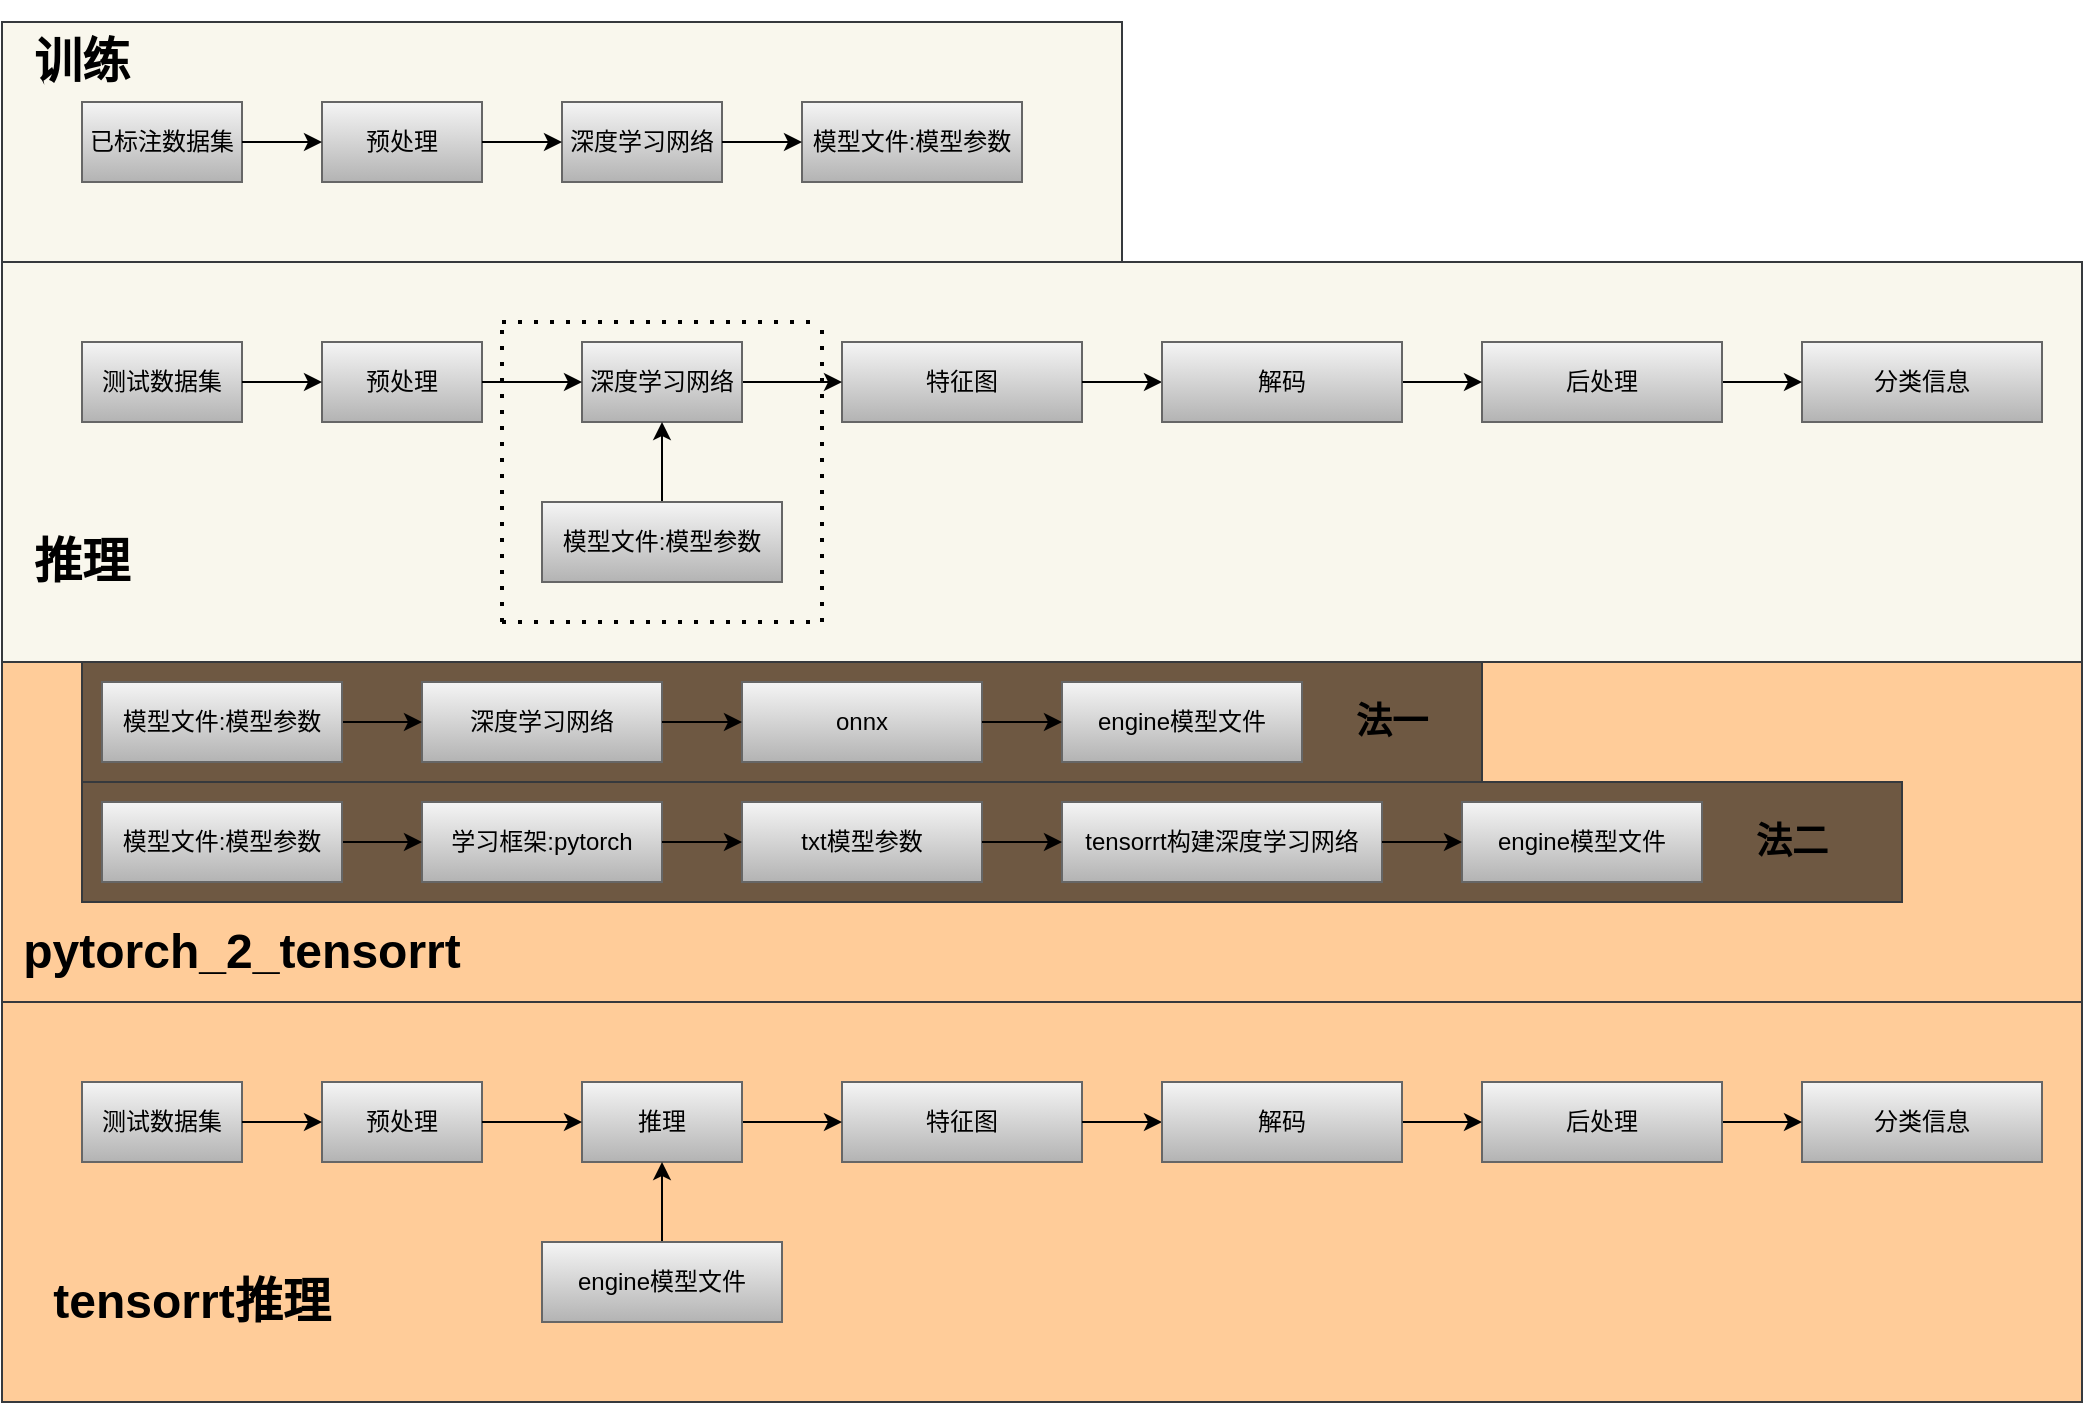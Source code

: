 <mxfile version="14.6.12" type="github">
  <diagram id="8UxI5zDDSqNZYO5CYFuw" name="第 1 页">
    <mxGraphModel dx="826" dy="430" grid="1" gridSize="10" guides="1" tooltips="1" connect="1" arrows="1" fold="1" page="1" pageScale="1" pageWidth="3300" pageHeight="4681" math="0" shadow="0">
      <root>
        <mxCell id="0" />
        <mxCell id="1" parent="0" />
        <mxCell id="91bVKzT9zRqBgBeDqGgl-28" value="" style="group" vertex="1" connectable="0" parent="1">
          <mxGeometry x="200" y="40" width="560" height="120" as="geometry" />
        </mxCell>
        <mxCell id="91bVKzT9zRqBgBeDqGgl-25" value="" style="rounded=0;whiteSpace=wrap;html=1;fillColor=#f9f7ed;strokeColor=#36393d;" vertex="1" parent="91bVKzT9zRqBgBeDqGgl-28">
          <mxGeometry width="560" height="120" as="geometry" />
        </mxCell>
        <mxCell id="91bVKzT9zRqBgBeDqGgl-1" value="已标注数据集" style="rounded=0;whiteSpace=wrap;html=1;gradientColor=#b3b3b3;fillColor=#f5f5f5;strokeColor=#666666;" vertex="1" parent="91bVKzT9zRqBgBeDqGgl-28">
          <mxGeometry x="40" y="40" width="80" height="40" as="geometry" />
        </mxCell>
        <mxCell id="91bVKzT9zRqBgBeDqGgl-2" value="预处理" style="rounded=0;whiteSpace=wrap;html=1;gradientColor=#b3b3b3;fillColor=#f5f5f5;strokeColor=#666666;" vertex="1" parent="91bVKzT9zRqBgBeDqGgl-28">
          <mxGeometry x="160" y="40" width="80" height="40" as="geometry" />
        </mxCell>
        <mxCell id="91bVKzT9zRqBgBeDqGgl-6" value="" style="edgeStyle=orthogonalEdgeStyle;rounded=0;orthogonalLoop=1;jettySize=auto;html=1;" edge="1" parent="91bVKzT9zRqBgBeDqGgl-28" source="91bVKzT9zRqBgBeDqGgl-1" target="91bVKzT9zRqBgBeDqGgl-2">
          <mxGeometry relative="1" as="geometry" />
        </mxCell>
        <mxCell id="91bVKzT9zRqBgBeDqGgl-3" value="深度学习网络" style="rounded=0;whiteSpace=wrap;html=1;gradientColor=#b3b3b3;fillColor=#f5f5f5;strokeColor=#666666;" vertex="1" parent="91bVKzT9zRqBgBeDqGgl-28">
          <mxGeometry x="280" y="40" width="80" height="40" as="geometry" />
        </mxCell>
        <mxCell id="91bVKzT9zRqBgBeDqGgl-7" value="" style="edgeStyle=orthogonalEdgeStyle;rounded=0;orthogonalLoop=1;jettySize=auto;html=1;" edge="1" parent="91bVKzT9zRqBgBeDqGgl-28" source="91bVKzT9zRqBgBeDqGgl-2" target="91bVKzT9zRqBgBeDqGgl-3">
          <mxGeometry relative="1" as="geometry" />
        </mxCell>
        <mxCell id="91bVKzT9zRqBgBeDqGgl-4" value="模型文件:模型参数" style="rounded=0;whiteSpace=wrap;html=1;gradientColor=#b3b3b3;fillColor=#f5f5f5;strokeColor=#666666;" vertex="1" parent="91bVKzT9zRqBgBeDqGgl-28">
          <mxGeometry x="400" y="40" width="110" height="40" as="geometry" />
        </mxCell>
        <mxCell id="91bVKzT9zRqBgBeDqGgl-8" value="" style="edgeStyle=orthogonalEdgeStyle;rounded=0;orthogonalLoop=1;jettySize=auto;html=1;" edge="1" parent="91bVKzT9zRqBgBeDqGgl-28" source="91bVKzT9zRqBgBeDqGgl-3" target="91bVKzT9zRqBgBeDqGgl-4">
          <mxGeometry relative="1" as="geometry" />
        </mxCell>
        <mxCell id="91bVKzT9zRqBgBeDqGgl-32" value="&lt;h1&gt;训练&lt;/h1&gt;" style="text;html=1;strokeColor=none;fillColor=none;align=center;verticalAlign=middle;whiteSpace=wrap;rounded=0;" vertex="1" parent="91bVKzT9zRqBgBeDqGgl-28">
          <mxGeometry width="80" height="40" as="geometry" />
        </mxCell>
        <mxCell id="91bVKzT9zRqBgBeDqGgl-145" value="" style="group;fillColor=#ffcc99;strokeColor=#36393d;" vertex="1" connectable="0" parent="1">
          <mxGeometry x="200" y="360" width="1040" height="370" as="geometry" />
        </mxCell>
        <mxCell id="91bVKzT9zRqBgBeDqGgl-144" value="" style="group" vertex="1" connectable="0" parent="91bVKzT9zRqBgBeDqGgl-145">
          <mxGeometry width="1040" height="370" as="geometry" />
        </mxCell>
        <mxCell id="91bVKzT9zRqBgBeDqGgl-142" value="" style="rounded=0;whiteSpace=wrap;html=1;fillColor=#ffcc99;strokeColor=#36393d;" vertex="1" parent="91bVKzT9zRqBgBeDqGgl-144">
          <mxGeometry width="1040" height="170" as="geometry" />
        </mxCell>
        <mxCell id="91bVKzT9zRqBgBeDqGgl-143" value="&lt;h1&gt;pytorch_2_tensorrt&lt;/h1&gt;" style="text;html=1;strokeColor=none;fillColor=none;align=center;verticalAlign=middle;whiteSpace=wrap;rounded=0;" vertex="1" parent="91bVKzT9zRqBgBeDqGgl-144">
          <mxGeometry x="10" y="130" width="220" height="30" as="geometry" />
        </mxCell>
        <mxCell id="91bVKzT9zRqBgBeDqGgl-148" value="" style="group" vertex="1" connectable="0" parent="91bVKzT9zRqBgBeDqGgl-144">
          <mxGeometry y="170" width="1040" height="200" as="geometry" />
        </mxCell>
        <mxCell id="91bVKzT9zRqBgBeDqGgl-149" value="" style="rounded=0;whiteSpace=wrap;html=1;fillColor=#ffcc99;strokeColor=#36393d;" vertex="1" parent="91bVKzT9zRqBgBeDqGgl-148">
          <mxGeometry width="1040" height="200" as="geometry" />
        </mxCell>
        <mxCell id="91bVKzT9zRqBgBeDqGgl-150" value="" style="group" vertex="1" connectable="0" parent="91bVKzT9zRqBgBeDqGgl-148">
          <mxGeometry x="40" y="40" width="960" height="120" as="geometry" />
        </mxCell>
        <mxCell id="91bVKzT9zRqBgBeDqGgl-151" value="测试数据集" style="rounded=0;whiteSpace=wrap;html=1;gradientColor=#b3b3b3;fillColor=#f5f5f5;strokeColor=#666666;" vertex="1" parent="91bVKzT9zRqBgBeDqGgl-150">
          <mxGeometry width="80" height="40" as="geometry" />
        </mxCell>
        <mxCell id="91bVKzT9zRqBgBeDqGgl-152" value="预处理" style="rounded=0;whiteSpace=wrap;html=1;gradientColor=#b3b3b3;fillColor=#f5f5f5;strokeColor=#666666;" vertex="1" parent="91bVKzT9zRqBgBeDqGgl-150">
          <mxGeometry x="120" width="80" height="40" as="geometry" />
        </mxCell>
        <mxCell id="91bVKzT9zRqBgBeDqGgl-153" value="" style="edgeStyle=orthogonalEdgeStyle;rounded=0;orthogonalLoop=1;jettySize=auto;html=1;" edge="1" parent="91bVKzT9zRqBgBeDqGgl-150" source="91bVKzT9zRqBgBeDqGgl-151" target="91bVKzT9zRqBgBeDqGgl-152">
          <mxGeometry relative="1" as="geometry" />
        </mxCell>
        <mxCell id="91bVKzT9zRqBgBeDqGgl-154" value="&lt;h1&gt;tensorrt推理&lt;/h1&gt;" style="text;html=1;strokeColor=none;fillColor=none;align=center;verticalAlign=middle;whiteSpace=wrap;rounded=0;" vertex="1" parent="91bVKzT9zRqBgBeDqGgl-148">
          <mxGeometry x="20" y="130" width="150" height="40" as="geometry" />
        </mxCell>
        <mxCell id="91bVKzT9zRqBgBeDqGgl-155" value="特征图" style="rounded=0;whiteSpace=wrap;html=1;gradientColor=#b3b3b3;fillColor=#f5f5f5;strokeColor=#666666;" vertex="1" parent="91bVKzT9zRqBgBeDqGgl-148">
          <mxGeometry x="420" y="40" width="120" height="40" as="geometry" />
        </mxCell>
        <mxCell id="91bVKzT9zRqBgBeDqGgl-156" value="" style="edgeStyle=orthogonalEdgeStyle;rounded=0;orthogonalLoop=1;jettySize=auto;html=1;" edge="1" parent="91bVKzT9zRqBgBeDqGgl-148" source="91bVKzT9zRqBgBeDqGgl-158" target="91bVKzT9zRqBgBeDqGgl-155">
          <mxGeometry as="geometry" />
        </mxCell>
        <mxCell id="91bVKzT9zRqBgBeDqGgl-157" value="" style="edgeStyle=orthogonalEdgeStyle;rounded=0;orthogonalLoop=1;jettySize=auto;html=1;" edge="1" parent="91bVKzT9zRqBgBeDqGgl-148" source="91bVKzT9zRqBgBeDqGgl-155" target="91bVKzT9zRqBgBeDqGgl-166">
          <mxGeometry as="geometry" />
        </mxCell>
        <mxCell id="91bVKzT9zRqBgBeDqGgl-158" value="推理" style="rounded=0;whiteSpace=wrap;html=1;gradientColor=#b3b3b3;fillColor=#f5f5f5;strokeColor=#666666;" vertex="1" parent="91bVKzT9zRqBgBeDqGgl-148">
          <mxGeometry x="290" y="40" width="80" height="40" as="geometry" />
        </mxCell>
        <mxCell id="91bVKzT9zRqBgBeDqGgl-159" value="" style="edgeStyle=orthogonalEdgeStyle;rounded=0;orthogonalLoop=1;jettySize=auto;html=1;" edge="1" parent="91bVKzT9zRqBgBeDqGgl-148" source="91bVKzT9zRqBgBeDqGgl-152" target="91bVKzT9zRqBgBeDqGgl-158">
          <mxGeometry as="geometry" />
        </mxCell>
        <mxCell id="91bVKzT9zRqBgBeDqGgl-160" value="" style="edgeStyle=orthogonalEdgeStyle;rounded=0;orthogonalLoop=1;jettySize=auto;html=1;" edge="1" parent="91bVKzT9zRqBgBeDqGgl-148" source="91bVKzT9zRqBgBeDqGgl-161" target="91bVKzT9zRqBgBeDqGgl-158">
          <mxGeometry as="geometry" />
        </mxCell>
        <mxCell id="91bVKzT9zRqBgBeDqGgl-161" value="engine模型文件" style="rounded=0;whiteSpace=wrap;html=1;gradientColor=#b3b3b3;fillColor=#f5f5f5;strokeColor=#666666;" vertex="1" parent="91bVKzT9zRqBgBeDqGgl-148">
          <mxGeometry x="270" y="120" width="120" height="40" as="geometry" />
        </mxCell>
        <mxCell id="91bVKzT9zRqBgBeDqGgl-162" value="分类信息" style="rounded=0;whiteSpace=wrap;html=1;gradientColor=#b3b3b3;fillColor=#f5f5f5;strokeColor=#666666;" vertex="1" parent="91bVKzT9zRqBgBeDqGgl-148">
          <mxGeometry x="900" y="40" width="120" height="40" as="geometry" />
        </mxCell>
        <mxCell id="91bVKzT9zRqBgBeDqGgl-163" value="" style="edgeStyle=orthogonalEdgeStyle;rounded=0;orthogonalLoop=1;jettySize=auto;html=1;" edge="1" parent="91bVKzT9zRqBgBeDqGgl-148" source="91bVKzT9zRqBgBeDqGgl-164" target="91bVKzT9zRqBgBeDqGgl-162">
          <mxGeometry as="geometry" />
        </mxCell>
        <mxCell id="91bVKzT9zRqBgBeDqGgl-164" value="后处理" style="rounded=0;whiteSpace=wrap;html=1;gradientColor=#b3b3b3;fillColor=#f5f5f5;strokeColor=#666666;" vertex="1" parent="91bVKzT9zRqBgBeDqGgl-148">
          <mxGeometry x="740" y="40" width="120" height="40" as="geometry" />
        </mxCell>
        <mxCell id="91bVKzT9zRqBgBeDqGgl-165" value="" style="edgeStyle=orthogonalEdgeStyle;rounded=0;orthogonalLoop=1;jettySize=auto;html=1;" edge="1" parent="91bVKzT9zRqBgBeDqGgl-148" source="91bVKzT9zRqBgBeDqGgl-166" target="91bVKzT9zRqBgBeDqGgl-164">
          <mxGeometry as="geometry" />
        </mxCell>
        <mxCell id="91bVKzT9zRqBgBeDqGgl-166" value="解码" style="rounded=0;whiteSpace=wrap;html=1;gradientColor=#b3b3b3;fillColor=#f5f5f5;strokeColor=#666666;" vertex="1" parent="91bVKzT9zRqBgBeDqGgl-148">
          <mxGeometry x="580" y="40" width="120" height="40" as="geometry" />
        </mxCell>
        <mxCell id="91bVKzT9zRqBgBeDqGgl-141" value="" style="group" vertex="1" connectable="0" parent="91bVKzT9zRqBgBeDqGgl-145">
          <mxGeometry x="40" width="910" height="120" as="geometry" />
        </mxCell>
        <mxCell id="91bVKzT9zRqBgBeDqGgl-134" value="" style="group" vertex="1" connectable="0" parent="91bVKzT9zRqBgBeDqGgl-141">
          <mxGeometry y="60" width="910" height="60" as="geometry" />
        </mxCell>
        <mxCell id="91bVKzT9zRqBgBeDqGgl-129" value="" style="rounded=0;whiteSpace=wrap;html=1;strokeColor=#36393d;fillColor=#6E5842;" vertex="1" parent="91bVKzT9zRqBgBeDqGgl-134">
          <mxGeometry width="910" height="60" as="geometry" />
        </mxCell>
        <mxCell id="91bVKzT9zRqBgBeDqGgl-115" value="学习框架:pytorch" style="rounded=0;whiteSpace=wrap;html=1;gradientColor=#b3b3b3;fillColor=#f5f5f5;strokeColor=#666666;" vertex="1" parent="91bVKzT9zRqBgBeDqGgl-134">
          <mxGeometry x="170" y="10" width="120" height="40" as="geometry" />
        </mxCell>
        <mxCell id="91bVKzT9zRqBgBeDqGgl-116" value="" style="edgeStyle=orthogonalEdgeStyle;rounded=0;orthogonalLoop=1;jettySize=auto;html=1;" edge="1" parent="91bVKzT9zRqBgBeDqGgl-134" source="91bVKzT9zRqBgBeDqGgl-117" target="91bVKzT9zRqBgBeDqGgl-115">
          <mxGeometry relative="1" as="geometry" />
        </mxCell>
        <mxCell id="91bVKzT9zRqBgBeDqGgl-117" value="模型文件:模型参数" style="rounded=0;whiteSpace=wrap;html=1;gradientColor=#b3b3b3;fillColor=#f5f5f5;strokeColor=#666666;" vertex="1" parent="91bVKzT9zRqBgBeDqGgl-134">
          <mxGeometry x="10" y="10" width="120" height="40" as="geometry" />
        </mxCell>
        <mxCell id="91bVKzT9zRqBgBeDqGgl-119" value="txt模型参数" style="rounded=0;whiteSpace=wrap;html=1;gradientColor=#b3b3b3;fillColor=#f5f5f5;strokeColor=#666666;" vertex="1" parent="91bVKzT9zRqBgBeDqGgl-134">
          <mxGeometry x="330" y="10" width="120" height="40" as="geometry" />
        </mxCell>
        <mxCell id="91bVKzT9zRqBgBeDqGgl-133" value="" style="edgeStyle=orthogonalEdgeStyle;rounded=0;orthogonalLoop=1;jettySize=auto;html=1;" edge="1" parent="91bVKzT9zRqBgBeDqGgl-134" source="91bVKzT9zRqBgBeDqGgl-115" target="91bVKzT9zRqBgBeDqGgl-119">
          <mxGeometry relative="1" as="geometry" />
        </mxCell>
        <mxCell id="91bVKzT9zRqBgBeDqGgl-121" value="tensorrt构建深度学习网络" style="rounded=0;whiteSpace=wrap;html=1;gradientColor=#b3b3b3;fillColor=#f5f5f5;strokeColor=#666666;" vertex="1" parent="91bVKzT9zRqBgBeDqGgl-134">
          <mxGeometry x="490" y="10" width="160" height="40" as="geometry" />
        </mxCell>
        <mxCell id="91bVKzT9zRqBgBeDqGgl-123" value="" style="edgeStyle=orthogonalEdgeStyle;rounded=0;orthogonalLoop=1;jettySize=auto;html=1;" edge="1" parent="91bVKzT9zRqBgBeDqGgl-134" source="91bVKzT9zRqBgBeDqGgl-119" target="91bVKzT9zRqBgBeDqGgl-121">
          <mxGeometry relative="1" as="geometry" />
        </mxCell>
        <mxCell id="91bVKzT9zRqBgBeDqGgl-122" value="engine模型文件" style="rounded=0;whiteSpace=wrap;html=1;gradientColor=#b3b3b3;fillColor=#f5f5f5;strokeColor=#666666;" vertex="1" parent="91bVKzT9zRqBgBeDqGgl-134">
          <mxGeometry x="690" y="10" width="120" height="40" as="geometry" />
        </mxCell>
        <mxCell id="91bVKzT9zRqBgBeDqGgl-124" value="" style="edgeStyle=orthogonalEdgeStyle;rounded=0;orthogonalLoop=1;jettySize=auto;html=1;" edge="1" parent="91bVKzT9zRqBgBeDqGgl-134" source="91bVKzT9zRqBgBeDqGgl-121" target="91bVKzT9zRqBgBeDqGgl-122">
          <mxGeometry relative="1" as="geometry" />
        </mxCell>
        <mxCell id="91bVKzT9zRqBgBeDqGgl-131" value="&lt;h2&gt;法二&lt;/h2&gt;" style="text;html=1;strokeColor=none;fillColor=none;align=center;verticalAlign=middle;whiteSpace=wrap;rounded=0;" vertex="1" parent="91bVKzT9zRqBgBeDqGgl-134">
          <mxGeometry x="830" y="10" width="50" height="40" as="geometry" />
        </mxCell>
        <mxCell id="91bVKzT9zRqBgBeDqGgl-140" value="" style="group" vertex="1" connectable="0" parent="91bVKzT9zRqBgBeDqGgl-141">
          <mxGeometry width="700" height="60" as="geometry" />
        </mxCell>
        <mxCell id="91bVKzT9zRqBgBeDqGgl-126" value="" style="rounded=0;whiteSpace=wrap;html=1;strokeColor=#36393d;fillColor=#6E5842;" vertex="1" parent="91bVKzT9zRqBgBeDqGgl-140">
          <mxGeometry width="700" height="60" as="geometry" />
        </mxCell>
        <mxCell id="91bVKzT9zRqBgBeDqGgl-53" value="深度学习网络" style="rounded=0;whiteSpace=wrap;html=1;gradientColor=#b3b3b3;fillColor=#f5f5f5;strokeColor=#666666;" vertex="1" parent="91bVKzT9zRqBgBeDqGgl-140">
          <mxGeometry x="170" y="10" width="120" height="40" as="geometry" />
        </mxCell>
        <mxCell id="91bVKzT9zRqBgBeDqGgl-111" value="" style="edgeStyle=orthogonalEdgeStyle;rounded=0;orthogonalLoop=1;jettySize=auto;html=1;" edge="1" parent="91bVKzT9zRqBgBeDqGgl-140" source="91bVKzT9zRqBgBeDqGgl-93" target="91bVKzT9zRqBgBeDqGgl-53">
          <mxGeometry y="-70" as="geometry" />
        </mxCell>
        <mxCell id="91bVKzT9zRqBgBeDqGgl-93" value="模型文件:模型参数" style="rounded=0;whiteSpace=wrap;html=1;gradientColor=#b3b3b3;fillColor=#f5f5f5;strokeColor=#666666;" vertex="1" parent="91bVKzT9zRqBgBeDqGgl-140">
          <mxGeometry x="10" y="10" width="120" height="40" as="geometry" />
        </mxCell>
        <mxCell id="91bVKzT9zRqBgBeDqGgl-94" value="onnx" style="rounded=0;whiteSpace=wrap;html=1;gradientColor=#b3b3b3;fillColor=#f5f5f5;strokeColor=#666666;" vertex="1" parent="91bVKzT9zRqBgBeDqGgl-140">
          <mxGeometry x="330" y="10" width="120" height="40" as="geometry" />
        </mxCell>
        <mxCell id="91bVKzT9zRqBgBeDqGgl-112" value="" style="edgeStyle=orthogonalEdgeStyle;rounded=0;orthogonalLoop=1;jettySize=auto;html=1;" edge="1" parent="91bVKzT9zRqBgBeDqGgl-140" source="91bVKzT9zRqBgBeDqGgl-53" target="91bVKzT9zRqBgBeDqGgl-94">
          <mxGeometry y="-70" as="geometry" />
        </mxCell>
        <mxCell id="91bVKzT9zRqBgBeDqGgl-95" value="engine模型文件" style="rounded=0;whiteSpace=wrap;html=1;gradientColor=#b3b3b3;fillColor=#f5f5f5;strokeColor=#666666;" vertex="1" parent="91bVKzT9zRqBgBeDqGgl-140">
          <mxGeometry x="490" y="10" width="120" height="40" as="geometry" />
        </mxCell>
        <mxCell id="91bVKzT9zRqBgBeDqGgl-113" value="" style="edgeStyle=orthogonalEdgeStyle;rounded=0;orthogonalLoop=1;jettySize=auto;html=1;" edge="1" parent="91bVKzT9zRqBgBeDqGgl-140" source="91bVKzT9zRqBgBeDqGgl-94" target="91bVKzT9zRqBgBeDqGgl-95">
          <mxGeometry y="-70" as="geometry" />
        </mxCell>
        <mxCell id="91bVKzT9zRqBgBeDqGgl-127" value="&lt;h2&gt;法一&lt;/h2&gt;" style="text;html=1;strokeColor=none;fillColor=none;align=center;verticalAlign=middle;whiteSpace=wrap;rounded=0;" vertex="1" parent="91bVKzT9zRqBgBeDqGgl-140">
          <mxGeometry x="630" y="10" width="50" height="40" as="geometry" />
        </mxCell>
        <mxCell id="91bVKzT9zRqBgBeDqGgl-146" value="" style="group" vertex="1" connectable="0" parent="1">
          <mxGeometry x="200" y="160" width="1040" height="200" as="geometry" />
        </mxCell>
        <mxCell id="91bVKzT9zRqBgBeDqGgl-29" value="" style="rounded=0;whiteSpace=wrap;html=1;fillColor=#f9f7ed;strokeColor=#36393d;" vertex="1" parent="91bVKzT9zRqBgBeDqGgl-146">
          <mxGeometry width="1040" height="200" as="geometry" />
        </mxCell>
        <mxCell id="91bVKzT9zRqBgBeDqGgl-30" value="" style="group" vertex="1" connectable="0" parent="91bVKzT9zRqBgBeDqGgl-146">
          <mxGeometry x="40" y="40" width="960" height="120" as="geometry" />
        </mxCell>
        <mxCell id="91bVKzT9zRqBgBeDqGgl-9" value="测试数据集" style="rounded=0;whiteSpace=wrap;html=1;gradientColor=#b3b3b3;fillColor=#f5f5f5;strokeColor=#666666;" vertex="1" parent="91bVKzT9zRqBgBeDqGgl-30">
          <mxGeometry width="80" height="40" as="geometry" />
        </mxCell>
        <mxCell id="91bVKzT9zRqBgBeDqGgl-10" value="预处理" style="rounded=0;whiteSpace=wrap;html=1;gradientColor=#b3b3b3;fillColor=#f5f5f5;strokeColor=#666666;" vertex="1" parent="91bVKzT9zRqBgBeDqGgl-30">
          <mxGeometry x="120" width="80" height="40" as="geometry" />
        </mxCell>
        <mxCell id="91bVKzT9zRqBgBeDqGgl-17" value="" style="edgeStyle=orthogonalEdgeStyle;rounded=0;orthogonalLoop=1;jettySize=auto;html=1;" edge="1" parent="91bVKzT9zRqBgBeDqGgl-30" source="91bVKzT9zRqBgBeDqGgl-9" target="91bVKzT9zRqBgBeDqGgl-10">
          <mxGeometry relative="1" as="geometry" />
        </mxCell>
        <mxCell id="91bVKzT9zRqBgBeDqGgl-33" value="&lt;h1&gt;推理&lt;/h1&gt;" style="text;html=1;strokeColor=none;fillColor=none;align=center;verticalAlign=middle;whiteSpace=wrap;rounded=0;" vertex="1" parent="91bVKzT9zRqBgBeDqGgl-146">
          <mxGeometry y="130" width="80" height="40" as="geometry" />
        </mxCell>
        <mxCell id="91bVKzT9zRqBgBeDqGgl-13" value="特征图" style="rounded=0;whiteSpace=wrap;html=1;gradientColor=#b3b3b3;fillColor=#f5f5f5;strokeColor=#666666;" vertex="1" parent="91bVKzT9zRqBgBeDqGgl-146">
          <mxGeometry x="420" y="40" width="120" height="40" as="geometry" />
        </mxCell>
        <mxCell id="91bVKzT9zRqBgBeDqGgl-19" value="" style="edgeStyle=orthogonalEdgeStyle;rounded=0;orthogonalLoop=1;jettySize=auto;html=1;" edge="1" parent="91bVKzT9zRqBgBeDqGgl-146" source="91bVKzT9zRqBgBeDqGgl-11" target="91bVKzT9zRqBgBeDqGgl-13">
          <mxGeometry as="geometry" />
        </mxCell>
        <mxCell id="91bVKzT9zRqBgBeDqGgl-20" value="" style="edgeStyle=orthogonalEdgeStyle;rounded=0;orthogonalLoop=1;jettySize=auto;html=1;" edge="1" parent="91bVKzT9zRqBgBeDqGgl-146" source="91bVKzT9zRqBgBeDqGgl-13" target="91bVKzT9zRqBgBeDqGgl-14">
          <mxGeometry as="geometry" />
        </mxCell>
        <mxCell id="91bVKzT9zRqBgBeDqGgl-11" value="深度学习网络" style="rounded=0;whiteSpace=wrap;html=1;gradientColor=#b3b3b3;fillColor=#f5f5f5;strokeColor=#666666;" vertex="1" parent="91bVKzT9zRqBgBeDqGgl-146">
          <mxGeometry x="290" y="40" width="80" height="40" as="geometry" />
        </mxCell>
        <mxCell id="91bVKzT9zRqBgBeDqGgl-18" value="" style="edgeStyle=orthogonalEdgeStyle;rounded=0;orthogonalLoop=1;jettySize=auto;html=1;" edge="1" parent="91bVKzT9zRqBgBeDqGgl-146" source="91bVKzT9zRqBgBeDqGgl-10" target="91bVKzT9zRqBgBeDqGgl-11">
          <mxGeometry as="geometry" />
        </mxCell>
        <mxCell id="91bVKzT9zRqBgBeDqGgl-24" value="" style="edgeStyle=orthogonalEdgeStyle;rounded=0;orthogonalLoop=1;jettySize=auto;html=1;" edge="1" parent="91bVKzT9zRqBgBeDqGgl-146" source="91bVKzT9zRqBgBeDqGgl-12" target="91bVKzT9zRqBgBeDqGgl-11">
          <mxGeometry as="geometry" />
        </mxCell>
        <mxCell id="91bVKzT9zRqBgBeDqGgl-12" value="模型文件:模型参数" style="rounded=0;whiteSpace=wrap;html=1;gradientColor=#b3b3b3;fillColor=#f5f5f5;strokeColor=#666666;" vertex="1" parent="91bVKzT9zRqBgBeDqGgl-146">
          <mxGeometry x="270" y="120" width="120" height="40" as="geometry" />
        </mxCell>
        <mxCell id="91bVKzT9zRqBgBeDqGgl-22" value="分类信息" style="rounded=0;whiteSpace=wrap;html=1;gradientColor=#b3b3b3;fillColor=#f5f5f5;strokeColor=#666666;" vertex="1" parent="91bVKzT9zRqBgBeDqGgl-146">
          <mxGeometry x="900" y="40" width="120" height="40" as="geometry" />
        </mxCell>
        <mxCell id="91bVKzT9zRqBgBeDqGgl-23" value="" style="edgeStyle=orthogonalEdgeStyle;rounded=0;orthogonalLoop=1;jettySize=auto;html=1;" edge="1" parent="91bVKzT9zRqBgBeDqGgl-146" source="91bVKzT9zRqBgBeDqGgl-15" target="91bVKzT9zRqBgBeDqGgl-22">
          <mxGeometry as="geometry" />
        </mxCell>
        <mxCell id="91bVKzT9zRqBgBeDqGgl-15" value="后处理" style="rounded=0;whiteSpace=wrap;html=1;gradientColor=#b3b3b3;fillColor=#f5f5f5;strokeColor=#666666;" vertex="1" parent="91bVKzT9zRqBgBeDqGgl-146">
          <mxGeometry x="740" y="40" width="120" height="40" as="geometry" />
        </mxCell>
        <mxCell id="91bVKzT9zRqBgBeDqGgl-21" value="" style="edgeStyle=orthogonalEdgeStyle;rounded=0;orthogonalLoop=1;jettySize=auto;html=1;" edge="1" parent="91bVKzT9zRqBgBeDqGgl-146" source="91bVKzT9zRqBgBeDqGgl-14" target="91bVKzT9zRqBgBeDqGgl-15">
          <mxGeometry as="geometry" />
        </mxCell>
        <mxCell id="91bVKzT9zRqBgBeDqGgl-14" value="解码" style="rounded=0;whiteSpace=wrap;html=1;gradientColor=#b3b3b3;fillColor=#f5f5f5;strokeColor=#666666;" vertex="1" parent="91bVKzT9zRqBgBeDqGgl-146">
          <mxGeometry x="580" y="40" width="120" height="40" as="geometry" />
        </mxCell>
        <mxCell id="91bVKzT9zRqBgBeDqGgl-108" value="" style="group" vertex="1" connectable="0" parent="91bVKzT9zRqBgBeDqGgl-146">
          <mxGeometry x="250" y="30" width="160" height="150" as="geometry" />
        </mxCell>
        <mxCell id="91bVKzT9zRqBgBeDqGgl-99" value="" style="endArrow=none;dashed=1;html=1;dashPattern=1 3;strokeWidth=2;" edge="1" parent="91bVKzT9zRqBgBeDqGgl-108">
          <mxGeometry x="180.5" y="180" width="50" height="50" as="geometry">
            <mxPoint x="160" y="150" as="sourcePoint" />
            <mxPoint x="160" as="targetPoint" />
          </mxGeometry>
        </mxCell>
        <mxCell id="91bVKzT9zRqBgBeDqGgl-98" value="" style="endArrow=none;dashed=1;html=1;dashPattern=1 3;strokeWidth=2;" edge="1" parent="91bVKzT9zRqBgBeDqGgl-108">
          <mxGeometry x="200" y="180" width="50" height="50" as="geometry">
            <mxPoint y="150" as="sourcePoint" />
            <mxPoint as="targetPoint" />
          </mxGeometry>
        </mxCell>
        <mxCell id="91bVKzT9zRqBgBeDqGgl-100" value="" style="endArrow=none;dashed=1;html=1;dashPattern=1 3;strokeWidth=2;" edge="1" parent="91bVKzT9zRqBgBeDqGgl-108">
          <mxGeometry x="200" y="160" width="50" height="50" as="geometry">
            <mxPoint as="sourcePoint" />
            <mxPoint x="160" as="targetPoint" />
          </mxGeometry>
        </mxCell>
        <mxCell id="91bVKzT9zRqBgBeDqGgl-102" value="" style="endArrow=none;dashed=1;html=1;dashPattern=1 3;strokeWidth=2;" edge="1" parent="91bVKzT9zRqBgBeDqGgl-108">
          <mxGeometry x="200" y="180" width="50" height="50" as="geometry">
            <mxPoint y="150" as="sourcePoint" />
            <mxPoint x="160" y="150" as="targetPoint" />
          </mxGeometry>
        </mxCell>
      </root>
    </mxGraphModel>
  </diagram>
</mxfile>
